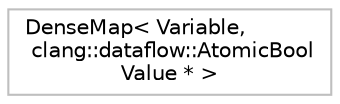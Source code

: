 digraph "Graphical Class Hierarchy"
{
 // LATEX_PDF_SIZE
  bgcolor="transparent";
  edge [fontname="Helvetica",fontsize="10",labelfontname="Helvetica",labelfontsize="10"];
  node [fontname="Helvetica",fontsize="10",shape=record];
  rankdir="LR";
  Node0 [label="DenseMap\< Variable,\l clang::dataflow::AtomicBool\lValue * \>",height=0.2,width=0.4,color="grey75",tooltip=" "];
}
